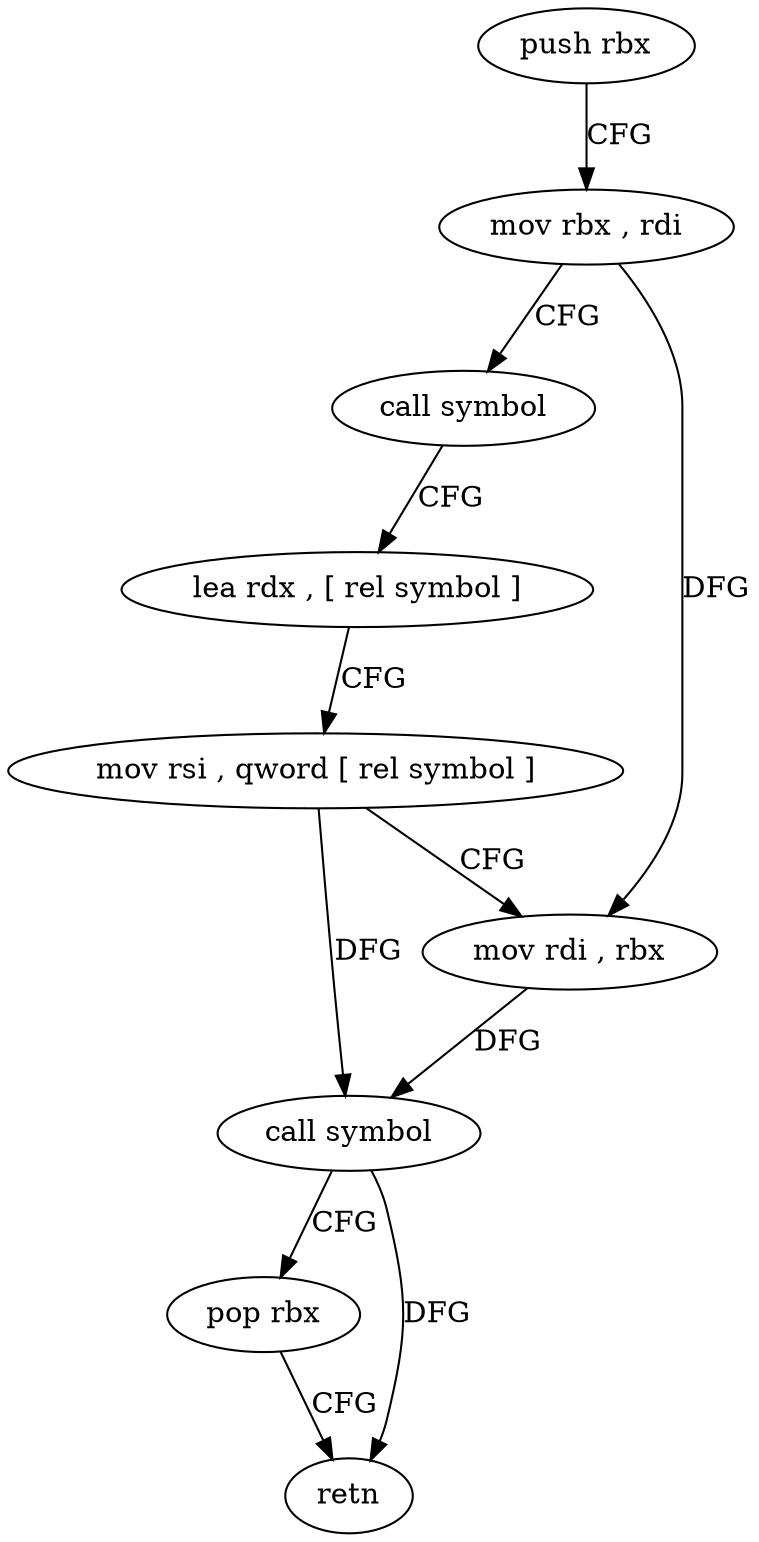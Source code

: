 digraph "func" {
"287642" [label = "push rbx" ]
"287643" [label = "mov rbx , rdi" ]
"287646" [label = "call symbol" ]
"287651" [label = "lea rdx , [ rel symbol ]" ]
"287658" [label = "mov rsi , qword [ rel symbol ]" ]
"287665" [label = "mov rdi , rbx" ]
"287668" [label = "call symbol" ]
"287673" [label = "pop rbx" ]
"287674" [label = "retn" ]
"287642" -> "287643" [ label = "CFG" ]
"287643" -> "287646" [ label = "CFG" ]
"287643" -> "287665" [ label = "DFG" ]
"287646" -> "287651" [ label = "CFG" ]
"287651" -> "287658" [ label = "CFG" ]
"287658" -> "287665" [ label = "CFG" ]
"287658" -> "287668" [ label = "DFG" ]
"287665" -> "287668" [ label = "DFG" ]
"287668" -> "287673" [ label = "CFG" ]
"287668" -> "287674" [ label = "DFG" ]
"287673" -> "287674" [ label = "CFG" ]
}
